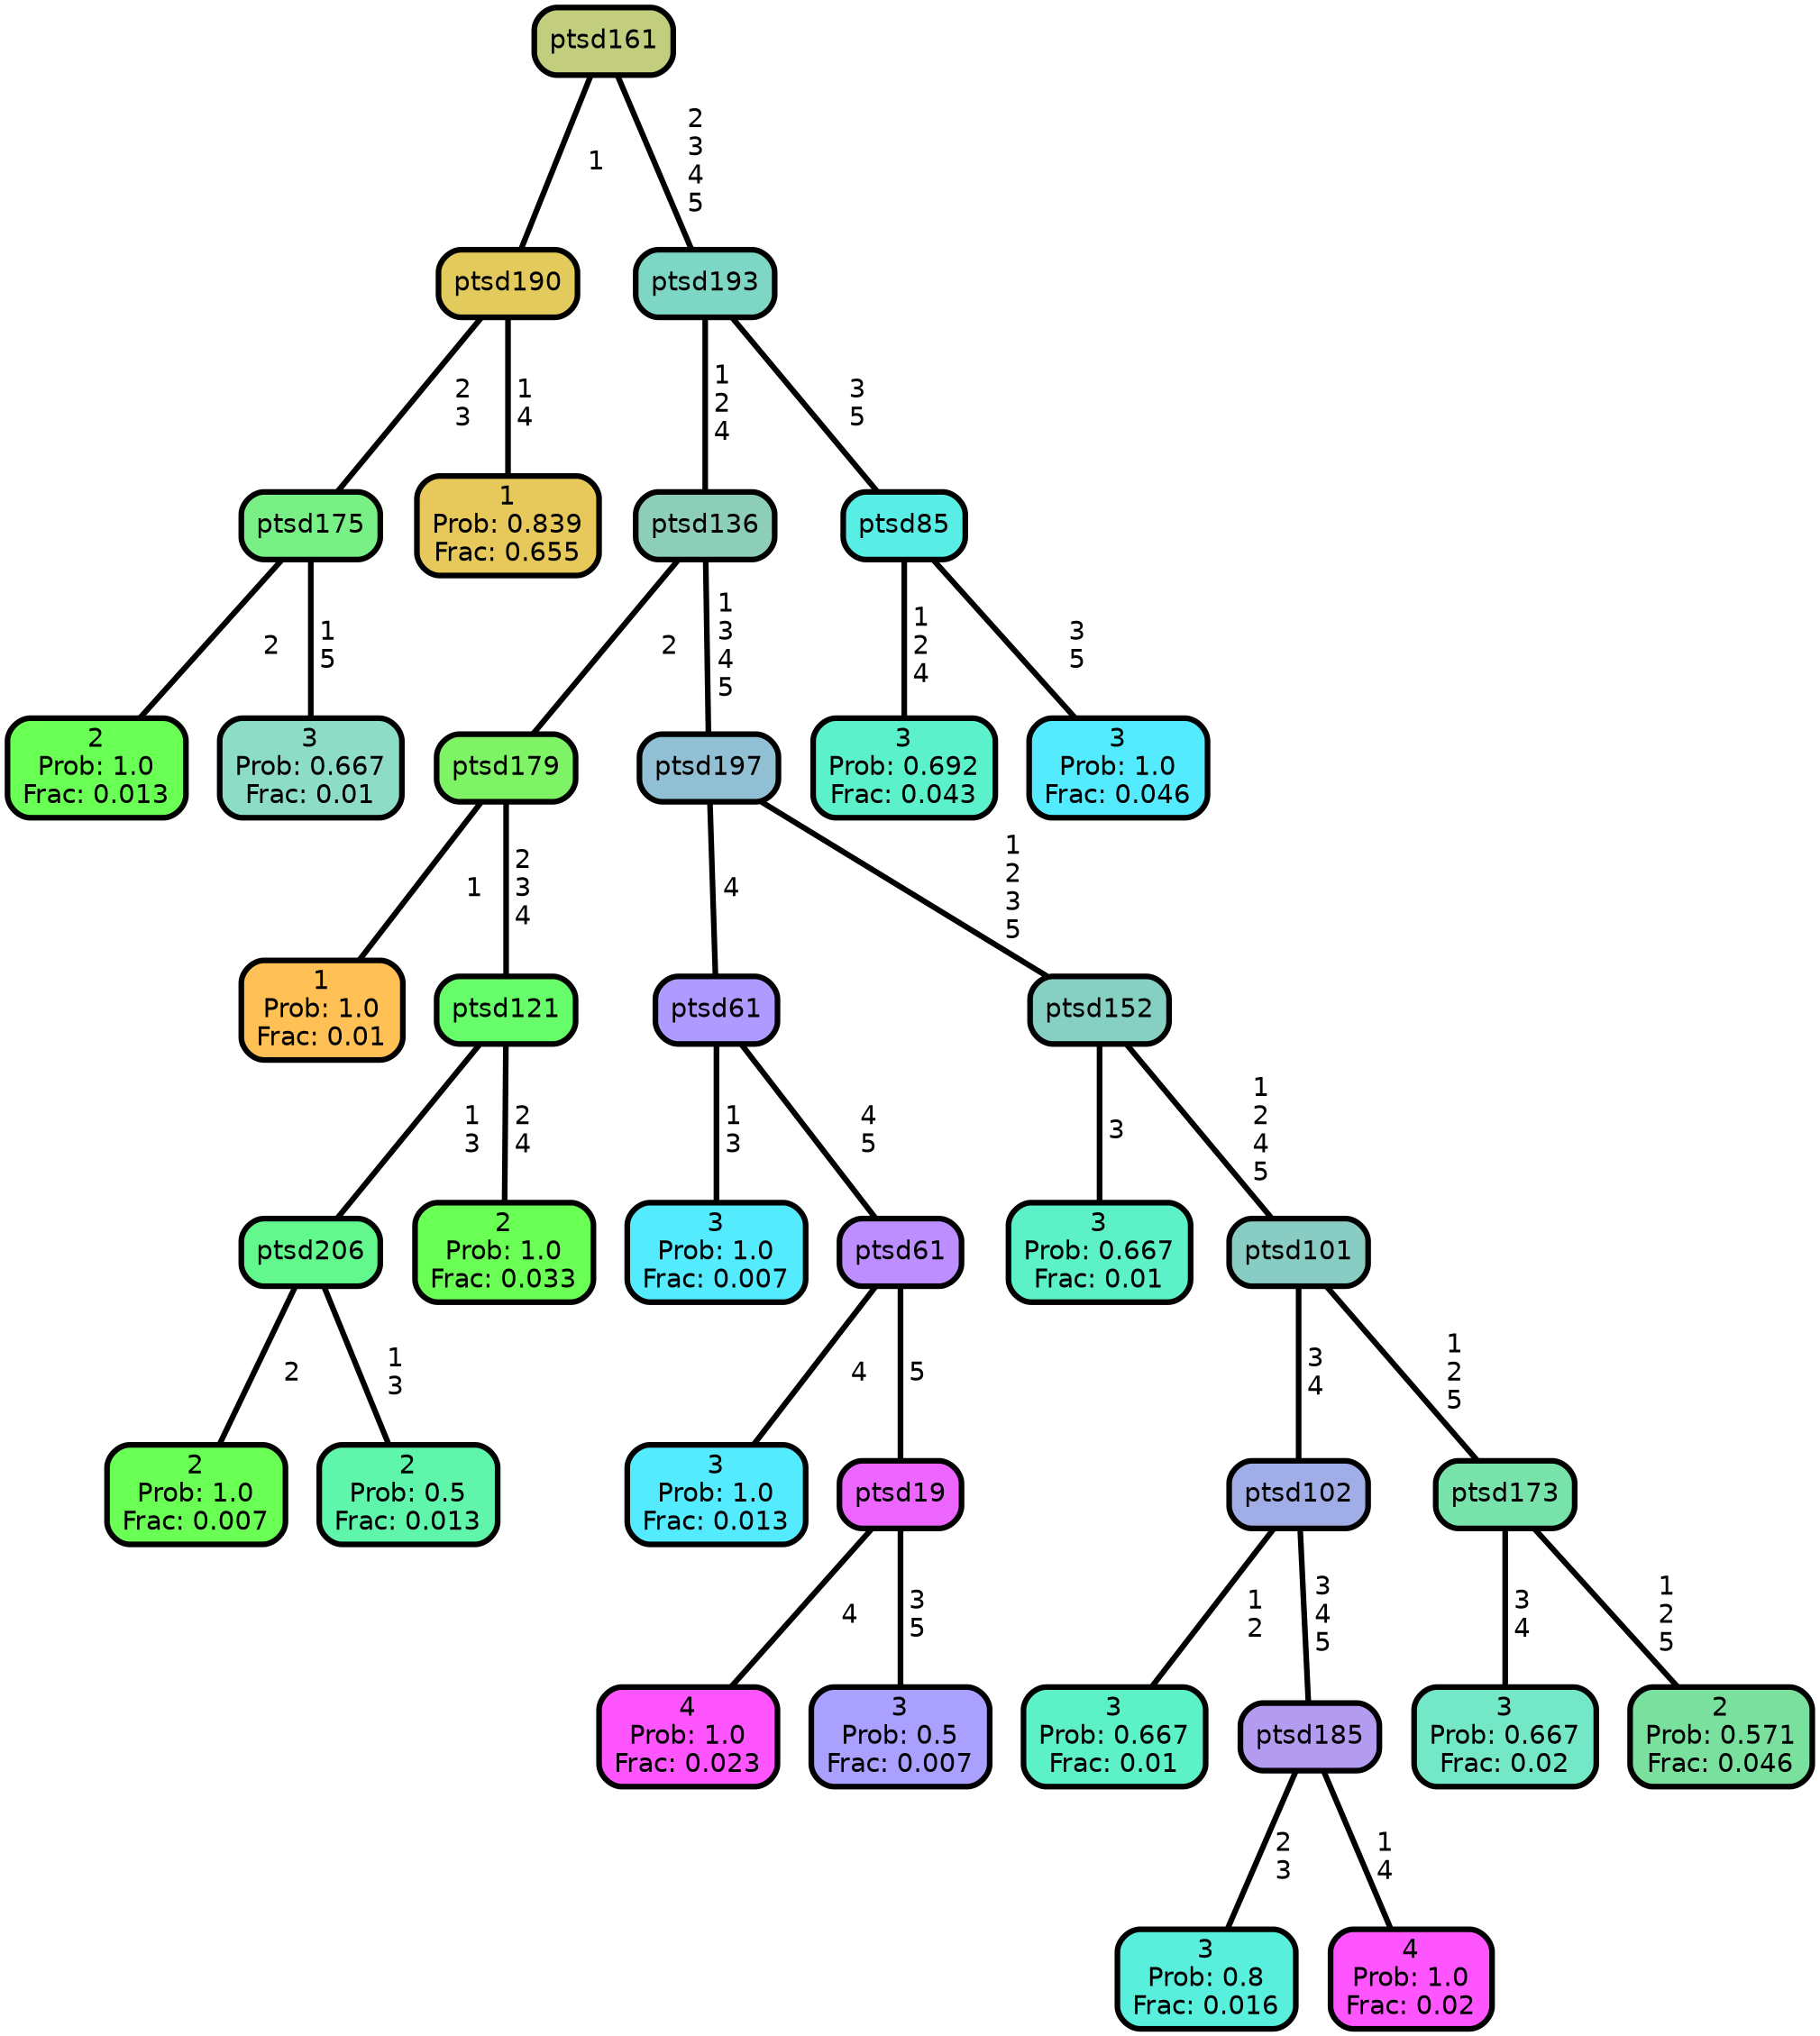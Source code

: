 graph Tree {
node [shape=box, style="filled, rounded",color="black",penwidth="3",fontcolor="black",                 fontname=helvetica] ;
graph [ranksep="0 equally", splines=straight,                 bgcolor=transparent, dpi=60] ;
edge [fontname=helvetica, color=black] ;
0 [label="2
Prob: 1.0
Frac: 0.013", fillcolor="#6aff55"] ;
1 [label="ptsd175",href=".//ptsd175.svg", fillcolor="#79f085"] ;
2 [label="3
Prob: 0.667
Frac: 0.01", fillcolor="#8dddc6"] ;
3 [label="ptsd190",href=".//ptsd190.svg", fillcolor="#e3ca5d"] ;
4 [label="1
Prob: 0.839
Frac: 0.655", fillcolor="#e7c95b"] ;
5 [label="ptsd161",href=".//ptsd161.svg", fillcolor="#c2ce7e"] ;
6 [label="1
Prob: 1.0
Frac: 0.01", fillcolor="#ffc155"] ;
7 [label="ptsd179",href=".//ptsd179.svg", fillcolor="#7ff366"] ;
8 [label="2
Prob: 1.0
Frac: 0.007", fillcolor="#6aff55"] ;
9 [label="ptsd206",href=".//ptsd206.svg", fillcolor="#63f88d"] ;
10 [label="2
Prob: 0.5
Frac: 0.013", fillcolor="#5ff5aa"] ;
11 [label="ptsd121",href=".//ptsd121.svg", fillcolor="#67fc6a"] ;
12 [label="2
Prob: 1.0
Frac: 0.033", fillcolor="#6aff55"] ;
13 [label="ptsd136",href=".//ptsd136.svg", fillcolor="#8cceb7"] ;
14 [label="3
Prob: 1.0
Frac: 0.007", fillcolor="#55ebff"] ;
15 [label="ptsd61",href=".//ptsd61.svg", fillcolor="#af9bff"] ;
16 [label="3
Prob: 1.0
Frac: 0.013", fillcolor="#55ebff"] ;
17 [label="ptsd61",href=".//ptsd61.svg", fillcolor="#bd8eff"] ;
18 [label="4
Prob: 1.0
Frac: 0.023", fillcolor="#ff55ff"] ;
19 [label="ptsd19",href=".//ptsd19.svg", fillcolor="#ec65ff"] ;
20 [label="3
Prob: 0.5
Frac: 0.007", fillcolor="#aaa0ff"] ;
21 [label="ptsd197",href=".//ptsd197.svg", fillcolor="#91c0d4"] ;
22 [label="3
Prob: 0.667
Frac: 0.01", fillcolor="#5cf1c6"] ;
23 [label="ptsd152",href=".//ptsd152.svg", fillcolor="#85cfc3"] ;
24 [label="3
Prob: 0.667
Frac: 0.01", fillcolor="#5cf1c6"] ;
25 [label="ptsd102",href=".//ptsd102.svg", fillcolor="#a0ade6"] ;
26 [label="3
Prob: 0.8
Frac: 0.016", fillcolor="#59efdd"] ;
27 [label="ptsd185",href=".//ptsd185.svg", fillcolor="#b39bef"] ;
28 [label="4
Prob: 1.0
Frac: 0.02", fillcolor="#ff55ff"] ;
29 [label="ptsd101",href=".//ptsd101.svg", fillcolor="#88ccc3"] ;
30 [label="3
Prob: 0.667
Frac: 0.02", fillcolor="#74e7c6"] ;
31 [label="ptsd173",href=".//ptsd173.svg", fillcolor="#77e2aa"] ;
32 [label="2
Prob: 0.571
Frac: 0.046", fillcolor="#79e19d"] ;
33 [label="ptsd193",href=".//ptsd193.svg", fillcolor="#7ed6c4"] ;
34 [label="3
Prob: 0.692
Frac: 0.043", fillcolor="#5bf1ca"] ;
35 [label="ptsd85",href=".//ptsd85.svg", fillcolor="#58ede5"] ;
36 [label="3
Prob: 1.0
Frac: 0.046", fillcolor="#55ebff"] ;
1 -- 0 [label=" 2",penwidth=3] ;
1 -- 2 [label=" 1\n 5",penwidth=3] ;
3 -- 1 [label=" 2\n 3",penwidth=3] ;
3 -- 4 [label=" 1\n 4",penwidth=3] ;
5 -- 3 [label=" 1",penwidth=3] ;
5 -- 33 [label=" 2\n 3\n 4\n 5",penwidth=3] ;
7 -- 6 [label=" 1",penwidth=3] ;
7 -- 11 [label=" 2\n 3\n 4",penwidth=3] ;
9 -- 8 [label=" 2",penwidth=3] ;
9 -- 10 [label=" 1\n 3",penwidth=3] ;
11 -- 9 [label=" 1\n 3",penwidth=3] ;
11 -- 12 [label=" 2\n 4",penwidth=3] ;
13 -- 7 [label=" 2",penwidth=3] ;
13 -- 21 [label=" 1\n 3\n 4\n 5",penwidth=3] ;
15 -- 14 [label=" 1\n 3",penwidth=3] ;
15 -- 17 [label=" 4\n 5",penwidth=3] ;
17 -- 16 [label=" 4",penwidth=3] ;
17 -- 19 [label=" 5",penwidth=3] ;
19 -- 18 [label=" 4",penwidth=3] ;
19 -- 20 [label=" 3\n 5",penwidth=3] ;
21 -- 15 [label=" 4",penwidth=3] ;
21 -- 23 [label=" 1\n 2\n 3\n 5",penwidth=3] ;
23 -- 22 [label=" 3",penwidth=3] ;
23 -- 29 [label=" 1\n 2\n 4\n 5",penwidth=3] ;
25 -- 24 [label=" 1\n 2",penwidth=3] ;
25 -- 27 [label=" 3\n 4\n 5",penwidth=3] ;
27 -- 26 [label=" 2\n 3",penwidth=3] ;
27 -- 28 [label=" 1\n 4",penwidth=3] ;
29 -- 25 [label=" 3\n 4",penwidth=3] ;
29 -- 31 [label=" 1\n 2\n 5",penwidth=3] ;
31 -- 30 [label=" 3\n 4",penwidth=3] ;
31 -- 32 [label=" 1\n 2\n 5",penwidth=3] ;
33 -- 13 [label=" 1\n 2\n 4",penwidth=3] ;
33 -- 35 [label=" 3\n 5",penwidth=3] ;
35 -- 34 [label=" 1\n 2\n 4",penwidth=3] ;
35 -- 36 [label=" 3\n 5",penwidth=3] ;
{rank = same;}}